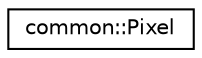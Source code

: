 digraph "Graphical Class Hierarchy"
{
  edge [fontname="Helvetica",fontsize="10",labelfontname="Helvetica",labelfontsize="10"];
  node [fontname="Helvetica",fontsize="10",shape=record];
  rankdir="LR";
  Node1 [label="common::Pixel",height=0.2,width=0.4,color="black", fillcolor="white", style="filled",URL="$structcommon_1_1Pixel.html"];
}
